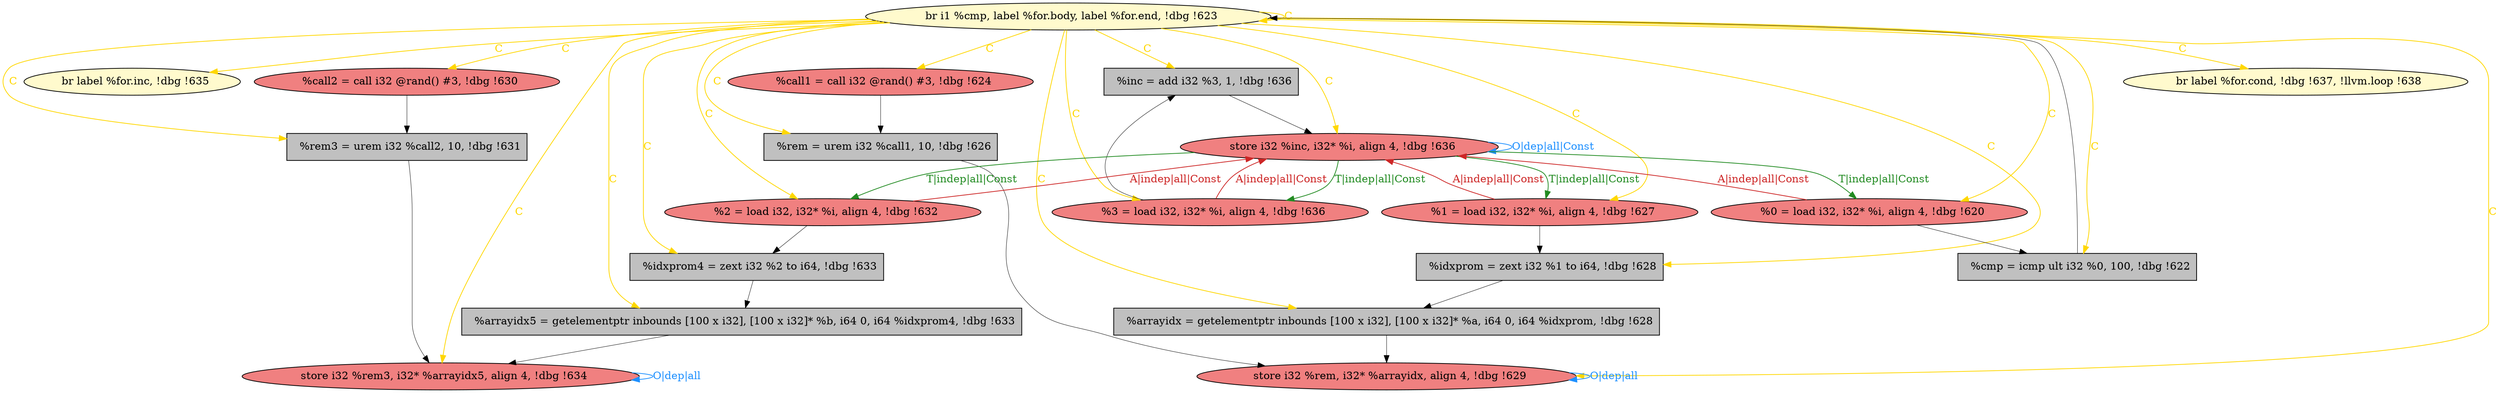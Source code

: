 
digraph G {


node294 [fillcolor=lemonchiffon,label="  br i1 %cmp, label %for.body, label %for.end, !dbg !623",shape=ellipse,style=filled ]
node291 [fillcolor=lightcoral,label="  %call2 = call i32 @rand() #3, !dbg !630",shape=ellipse,style=filled ]
node298 [fillcolor=lemonchiffon,label="  br label %for.inc, !dbg !635",shape=ellipse,style=filled ]
node293 [fillcolor=grey,label="  %cmp = icmp ult i32 %0, 100, !dbg !622",shape=rectangle,style=filled ]
node289 [fillcolor=grey,label="  %arrayidx5 = getelementptr inbounds [100 x i32], [100 x i32]* %b, i64 0, i64 %idxprom4, !dbg !633",shape=rectangle,style=filled ]
node308 [fillcolor=grey,label="  %idxprom = zext i32 %1 to i64, !dbg !628",shape=rectangle,style=filled ]
node303 [fillcolor=grey,label="  %rem = urem i32 %call1, 10, !dbg !626",shape=rectangle,style=filled ]
node290 [fillcolor=grey,label="  %idxprom4 = zext i32 %2 to i64, !dbg !633",shape=rectangle,style=filled ]
node295 [fillcolor=lightcoral,label="  %call1 = call i32 @rand() #3, !dbg !624",shape=ellipse,style=filled ]
node296 [fillcolor=lightcoral,label="  store i32 %rem3, i32* %arrayidx5, align 4, !dbg !634",shape=ellipse,style=filled ]
node297 [fillcolor=grey,label="  %inc = add i32 %3, 1, !dbg !636",shape=rectangle,style=filled ]
node292 [fillcolor=lightcoral,label="  %3 = load i32, i32* %i, align 4, !dbg !636",shape=ellipse,style=filled ]
node299 [fillcolor=lightcoral,label="  store i32 %rem, i32* %arrayidx, align 4, !dbg !629",shape=ellipse,style=filled ]
node306 [fillcolor=lightcoral,label="  %2 = load i32, i32* %i, align 4, !dbg !632",shape=ellipse,style=filled ]
node301 [fillcolor=lightcoral,label="  store i32 %inc, i32* %i, align 4, !dbg !636",shape=ellipse,style=filled ]
node307 [fillcolor=lightcoral,label="  %0 = load i32, i32* %i, align 4, !dbg !620",shape=ellipse,style=filled ]
node302 [fillcolor=grey,label="  %arrayidx = getelementptr inbounds [100 x i32], [100 x i32]* %a, i64 0, i64 %idxprom, !dbg !628",shape=rectangle,style=filled ]
node305 [fillcolor=grey,label="  %rem3 = urem i32 %call2, 10, !dbg !631",shape=rectangle,style=filled ]
node300 [fillcolor=lightcoral,label="  %1 = load i32, i32* %i, align 4, !dbg !627",shape=ellipse,style=filled ]
node304 [fillcolor=lemonchiffon,label="  br label %for.cond, !dbg !637, !llvm.loop !638",shape=ellipse,style=filled ]

node294->node294 [style=solid,color=gold,label="C",penwidth=1.0,fontcolor=gold ]
node301->node301 [style=solid,color=dodgerblue,label="O|dep|all|Const",penwidth=1.0,fontcolor=dodgerblue ]
node292->node297 [style=solid,color=black,label="",penwidth=0.5,fontcolor=black ]
node294->node301 [style=solid,color=gold,label="C",penwidth=1.0,fontcolor=gold ]
node290->node289 [style=solid,color=black,label="",penwidth=0.5,fontcolor=black ]
node300->node301 [style=solid,color=firebrick3,label="A|indep|all|Const",penwidth=1.0,fontcolor=firebrick3 ]
node303->node299 [style=solid,color=black,label="",penwidth=0.5,fontcolor=black ]
node294->node298 [style=solid,color=gold,label="C",penwidth=1.0,fontcolor=gold ]
node305->node296 [style=solid,color=black,label="",penwidth=0.5,fontcolor=black ]
node294->node308 [style=solid,color=gold,label="C",penwidth=1.0,fontcolor=gold ]
node294->node295 [style=solid,color=gold,label="C",penwidth=1.0,fontcolor=gold ]
node293->node294 [style=solid,color=black,label="",penwidth=0.5,fontcolor=black ]
node294->node300 [style=solid,color=gold,label="C",penwidth=1.0,fontcolor=gold ]
node308->node302 [style=solid,color=black,label="",penwidth=0.5,fontcolor=black ]
node294->node297 [style=solid,color=gold,label="C",penwidth=1.0,fontcolor=gold ]
node296->node296 [style=solid,color=dodgerblue,label="O|dep|all",penwidth=1.0,fontcolor=dodgerblue ]
node294->node306 [style=solid,color=gold,label="C",penwidth=1.0,fontcolor=gold ]
node299->node299 [style=solid,color=dodgerblue,label="O|dep|all",penwidth=1.0,fontcolor=dodgerblue ]
node307->node293 [style=solid,color=black,label="",penwidth=0.5,fontcolor=black ]
node289->node296 [style=solid,color=black,label="",penwidth=0.5,fontcolor=black ]
node294->node302 [style=solid,color=gold,label="C",penwidth=1.0,fontcolor=gold ]
node294->node291 [style=solid,color=gold,label="C",penwidth=1.0,fontcolor=gold ]
node300->node308 [style=solid,color=black,label="",penwidth=0.5,fontcolor=black ]
node302->node299 [style=solid,color=black,label="",penwidth=0.5,fontcolor=black ]
node294->node290 [style=solid,color=gold,label="C",penwidth=1.0,fontcolor=gold ]
node301->node307 [style=solid,color=forestgreen,label="T|indep|all|Const",penwidth=1.0,fontcolor=forestgreen ]
node294->node299 [style=solid,color=gold,label="C",penwidth=1.0,fontcolor=gold ]
node297->node301 [style=solid,color=black,label="",penwidth=0.5,fontcolor=black ]
node295->node303 [style=solid,color=black,label="",penwidth=0.5,fontcolor=black ]
node294->node305 [style=solid,color=gold,label="C",penwidth=1.0,fontcolor=gold ]
node294->node304 [style=solid,color=gold,label="C",penwidth=1.0,fontcolor=gold ]
node294->node303 [style=solid,color=gold,label="C",penwidth=1.0,fontcolor=gold ]
node294->node289 [style=solid,color=gold,label="C",penwidth=1.0,fontcolor=gold ]
node307->node301 [style=solid,color=firebrick3,label="A|indep|all|Const",penwidth=1.0,fontcolor=firebrick3 ]
node294->node307 [style=solid,color=gold,label="C",penwidth=1.0,fontcolor=gold ]
node306->node290 [style=solid,color=black,label="",penwidth=0.5,fontcolor=black ]
node294->node296 [style=solid,color=gold,label="C",penwidth=1.0,fontcolor=gold ]
node294->node292 [style=solid,color=gold,label="C",penwidth=1.0,fontcolor=gold ]
node292->node301 [style=solid,color=firebrick3,label="A|indep|all|Const",penwidth=1.0,fontcolor=firebrick3 ]
node294->node293 [style=solid,color=gold,label="C",penwidth=1.0,fontcolor=gold ]
node301->node292 [style=solid,color=forestgreen,label="T|indep|all|Const",penwidth=1.0,fontcolor=forestgreen ]
node291->node305 [style=solid,color=black,label="",penwidth=0.5,fontcolor=black ]
node306->node301 [style=solid,color=firebrick3,label="A|indep|all|Const",penwidth=1.0,fontcolor=firebrick3 ]
node301->node300 [style=solid,color=forestgreen,label="T|indep|all|Const",penwidth=1.0,fontcolor=forestgreen ]
node301->node306 [style=solid,color=forestgreen,label="T|indep|all|Const",penwidth=1.0,fontcolor=forestgreen ]


}
